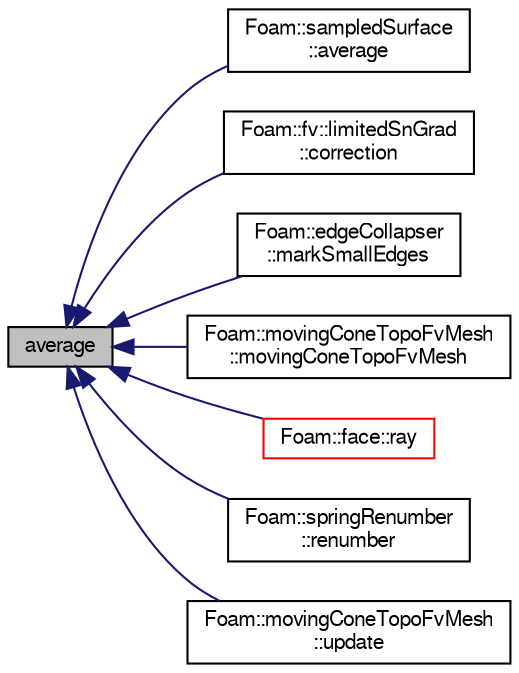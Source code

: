digraph "average"
{
  bgcolor="transparent";
  edge [fontname="FreeSans",fontsize="10",labelfontname="FreeSans",labelfontsize="10"];
  node [fontname="FreeSans",fontsize="10",shape=record];
  rankdir="LR";
  Node1 [label="average",height=0.2,width=0.4,color="black", fillcolor="grey75", style="filled" fontcolor="black"];
  Node1 -> Node2 [dir="back",color="midnightblue",fontsize="10",style="solid",fontname="FreeSans"];
  Node2 [label="Foam::sampledSurface\l::average",height=0.2,width=0.4,color="black",URL="$a02170.html#a7143661168d2c3eedb7fdeaed1768534",tooltip="Area-averaged value of a field across the surface. "];
  Node1 -> Node3 [dir="back",color="midnightblue",fontsize="10",style="solid",fontname="FreeSans"];
  Node3 [label="Foam::fv::limitedSnGrad\l::correction",height=0.2,width=0.4,color="black",URL="$a01284.html#a3ca8452d8b2fad7ac66e2b8864f6e6ee",tooltip="Return the explicit correction to the limitedSnGrad. "];
  Node1 -> Node4 [dir="back",color="midnightblue",fontsize="10",style="solid",fontname="FreeSans"];
  Node4 [label="Foam::edgeCollapser\l::markSmallEdges",height=0.2,width=0.4,color="black",URL="$a00591.html#a085b30c3d0bbfc36a07a88a49f1aca6d",tooltip="Mark (in collapseEdge) any edges to collapse. "];
  Node1 -> Node5 [dir="back",color="midnightblue",fontsize="10",style="solid",fontname="FreeSans"];
  Node5 [label="Foam::movingConeTopoFvMesh\l::movingConeTopoFvMesh",height=0.2,width=0.4,color="black",URL="$a01491.html#ad9534bfb48cfaedd5227301e65a79d4c",tooltip="Construct from database. "];
  Node1 -> Node6 [dir="back",color="midnightblue",fontsize="10",style="solid",fontname="FreeSans"];
  Node6 [label="Foam::face::ray",height=0.2,width=0.4,color="red",URL="$a00693.html#ac68371e675a335c343dfa54b1dbf662d",tooltip="Return potential intersection with face with a ray starting. "];
  Node1 -> Node7 [dir="back",color="midnightblue",fontsize="10",style="solid",fontname="FreeSans"];
  Node7 [label="Foam::springRenumber\l::renumber",height=0.2,width=0.4,color="black",URL="$a02343.html#a725bfa8bdd134d786bd7e5e3518f4fe8",tooltip="Return the order in which cells need to be visited, i.e. "];
  Node1 -> Node8 [dir="back",color="midnightblue",fontsize="10",style="solid",fontname="FreeSans"];
  Node8 [label="Foam::movingConeTopoFvMesh\l::update",height=0.2,width=0.4,color="black",URL="$a01491.html#aa2aac016e2bf7b5bd2b271786c2791aa",tooltip="Update the mesh for both mesh motion and topology change. "];
}
